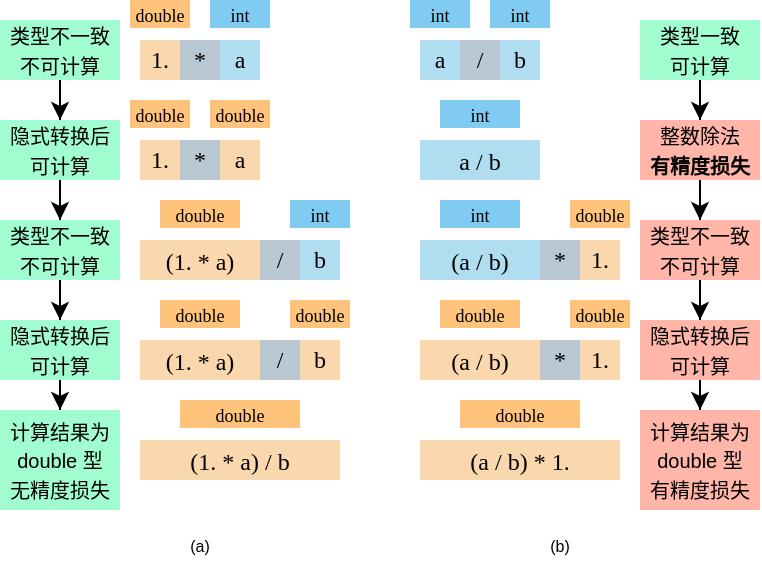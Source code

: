 <mxfile version="22.1.15" type="device">
  <diagram name="Page-1" id="xCV3qbr-aHJIMHQM99jd">
    <mxGraphModel dx="477" dy="327" grid="1" gridSize="10" guides="1" tooltips="1" connect="1" arrows="1" fold="1" page="1" pageScale="1" pageWidth="850" pageHeight="1100" math="0" shadow="0">
      <root>
        <mxCell id="0" />
        <mxCell id="1" parent="0" />
        <mxCell id="cRGoLz7t1oIb9Vsy95VB-5" value="&lt;font face=&quot;Consolas&quot;&gt;1.&lt;/font&gt;" style="rounded=0;whiteSpace=wrap;html=1;strokeColor=none;fillColor=#fad7ac;" parent="1" vertex="1">
          <mxGeometry x="180" y="150" width="20" height="20" as="geometry" />
        </mxCell>
        <mxCell id="cRGoLz7t1oIb9Vsy95VB-6" value="&lt;font face=&quot;Consolas&quot;&gt;*&lt;/font&gt;" style="rounded=0;whiteSpace=wrap;html=1;fillColor=#bac8d3;strokeColor=none;" parent="1" vertex="1">
          <mxGeometry x="200" y="150" width="20" height="20" as="geometry" />
        </mxCell>
        <mxCell id="cRGoLz7t1oIb9Vsy95VB-7" value="&lt;font face=&quot;Consolas&quot;&gt;a&lt;/font&gt;" style="rounded=0;whiteSpace=wrap;html=1;strokeColor=none;fillColor=#b1ddf0;" parent="1" vertex="1">
          <mxGeometry x="220" y="150" width="20" height="20" as="geometry" />
        </mxCell>
        <mxCell id="cRGoLz7t1oIb9Vsy95VB-8" value="&lt;font face=&quot;Consolas&quot;&gt;/&lt;/font&gt;" style="rounded=0;whiteSpace=wrap;html=1;strokeColor=none;fillColor=#bac8d3;" parent="1" vertex="1">
          <mxGeometry x="240" y="250" width="20" height="20" as="geometry" />
        </mxCell>
        <mxCell id="cRGoLz7t1oIb9Vsy95VB-9" value="&lt;font face=&quot;Consolas&quot;&gt;b&lt;/font&gt;" style="rounded=0;whiteSpace=wrap;html=1;strokeColor=none;fillColor=#b1ddf0;" parent="1" vertex="1">
          <mxGeometry x="260" y="250" width="20" height="20" as="geometry" />
        </mxCell>
        <mxCell id="cRGoLz7t1oIb9Vsy95VB-11" value="&lt;font face=&quot;consolas&quot; style=&quot;font-size: 9px;&quot;&gt;double&lt;/font&gt;" style="text;html=1;strokeColor=none;fillColor=#ffc37b;align=center;verticalAlign=middle;whiteSpace=wrap;rounded=0;gradientColor=none;horizontal=1;labelPosition=center;verticalLabelPosition=middle;" parent="1" vertex="1">
          <mxGeometry x="175" y="130" width="30" height="14" as="geometry" />
        </mxCell>
        <mxCell id="cRGoLz7t1oIb9Vsy95VB-13" value="&lt;font face=&quot;consolas&quot; style=&quot;font-size: 9px;&quot;&gt;int&lt;/font&gt;" style="text;html=1;strokeColor=none;fillColor=#80cbf2;align=center;verticalAlign=middle;whiteSpace=wrap;rounded=0;gradientColor=none;" parent="1" vertex="1">
          <mxGeometry x="215" y="130" width="30" height="14" as="geometry" />
        </mxCell>
        <mxCell id="cRGoLz7t1oIb9Vsy95VB-24" value="" style="edgeStyle=orthogonalEdgeStyle;rounded=0;orthogonalLoop=1;jettySize=auto;html=1;" parent="1" source="cRGoLz7t1oIb9Vsy95VB-15" target="cRGoLz7t1oIb9Vsy95VB-23" edge="1">
          <mxGeometry relative="1" as="geometry" />
        </mxCell>
        <mxCell id="cRGoLz7t1oIb9Vsy95VB-15" value="&lt;font style=&quot;font-size: 10px;&quot;&gt;类型不一致&lt;br&gt;不可计算&lt;/font&gt;" style="text;html=1;strokeColor=none;fillColor=#a1fcd0;align=center;verticalAlign=middle;whiteSpace=wrap;rounded=0;" parent="1" vertex="1">
          <mxGeometry x="110" y="140" width="60" height="30" as="geometry" />
        </mxCell>
        <mxCell id="cRGoLz7t1oIb9Vsy95VB-16" value="&lt;font face=&quot;Consolas&quot;&gt;1.&lt;/font&gt;" style="rounded=0;whiteSpace=wrap;html=1;strokeColor=none;fillColor=#fad7ac;" parent="1" vertex="1">
          <mxGeometry x="180" y="200" width="20" height="20" as="geometry" />
        </mxCell>
        <mxCell id="cRGoLz7t1oIb9Vsy95VB-17" value="&lt;font face=&quot;Consolas&quot;&gt;*&lt;/font&gt;" style="rounded=0;whiteSpace=wrap;html=1;fillColor=#bac8d3;strokeColor=none;" parent="1" vertex="1">
          <mxGeometry x="200" y="200" width="20" height="20" as="geometry" />
        </mxCell>
        <mxCell id="cRGoLz7t1oIb9Vsy95VB-18" value="&lt;font face=&quot;Consolas&quot;&gt;a&lt;/font&gt;" style="rounded=0;whiteSpace=wrap;html=1;strokeColor=none;fillColor=#fad7ac;" parent="1" vertex="1">
          <mxGeometry x="220" y="200" width="20" height="20" as="geometry" />
        </mxCell>
        <mxCell id="cRGoLz7t1oIb9Vsy95VB-42" style="edgeStyle=orthogonalEdgeStyle;rounded=0;orthogonalLoop=1;jettySize=auto;html=1;entryX=0.5;entryY=0;entryDx=0;entryDy=0;" parent="1" source="cRGoLz7t1oIb9Vsy95VB-23" target="cRGoLz7t1oIb9Vsy95VB-28" edge="1">
          <mxGeometry relative="1" as="geometry" />
        </mxCell>
        <mxCell id="cRGoLz7t1oIb9Vsy95VB-23" value="&lt;font style=&quot;font-size: 10px;&quot;&gt;隐式转换后&lt;br&gt;可计算&lt;/font&gt;" style="text;html=1;strokeColor=none;fillColor=#a1fcd0;align=center;verticalAlign=middle;whiteSpace=wrap;rounded=0;" parent="1" vertex="1">
          <mxGeometry x="110" y="190" width="60" height="30" as="geometry" />
        </mxCell>
        <mxCell id="cRGoLz7t1oIb9Vsy95VB-25" value="&lt;p style=&quot;line-height: 100%;&quot;&gt;&lt;font face=&quot;Consolas&quot;&gt;(1. * a)&lt;/font&gt;&lt;/p&gt;" style="rounded=0;whiteSpace=wrap;html=1;strokeColor=none;fillColor=#fad7ac;align=center;" parent="1" vertex="1">
          <mxGeometry x="180" y="250" width="60" height="20" as="geometry" />
        </mxCell>
        <mxCell id="cRGoLz7t1oIb9Vsy95VB-27" value="" style="edgeStyle=orthogonalEdgeStyle;rounded=0;orthogonalLoop=1;jettySize=auto;html=1;" parent="1" source="cRGoLz7t1oIb9Vsy95VB-28" target="cRGoLz7t1oIb9Vsy95VB-29" edge="1">
          <mxGeometry relative="1" as="geometry" />
        </mxCell>
        <mxCell id="cRGoLz7t1oIb9Vsy95VB-28" value="&lt;font style=&quot;font-size: 10px;&quot;&gt;类型不一致&lt;br&gt;不可计算&lt;/font&gt;" style="text;html=1;strokeColor=none;fillColor=#a1fcd0;align=center;verticalAlign=middle;whiteSpace=wrap;rounded=0;gradientColor=none;" parent="1" vertex="1">
          <mxGeometry x="110" y="240" width="60" height="30" as="geometry" />
        </mxCell>
        <mxCell id="cRGoLz7t1oIb9Vsy95VB-38" value="" style="edgeStyle=orthogonalEdgeStyle;rounded=0;orthogonalLoop=1;jettySize=auto;html=1;" parent="1" source="cRGoLz7t1oIb9Vsy95VB-29" target="cRGoLz7t1oIb9Vsy95VB-37" edge="1">
          <mxGeometry relative="1" as="geometry" />
        </mxCell>
        <mxCell id="cRGoLz7t1oIb9Vsy95VB-29" value="&lt;font style=&quot;font-size: 10px;&quot;&gt;隐式转换后&lt;br&gt;可计算&lt;/font&gt;" style="text;html=1;strokeColor=none;fillColor=#a1fcd0;align=center;verticalAlign=middle;whiteSpace=wrap;rounded=0;" parent="1" vertex="1">
          <mxGeometry x="110" y="290" width="60" height="30" as="geometry" />
        </mxCell>
        <mxCell id="cRGoLz7t1oIb9Vsy95VB-30" value="&lt;font face=&quot;Consolas&quot;&gt;/&lt;/font&gt;" style="rounded=0;whiteSpace=wrap;html=1;strokeColor=none;fillColor=#bac8d3;" parent="1" vertex="1">
          <mxGeometry x="240" y="300" width="20" height="20" as="geometry" />
        </mxCell>
        <mxCell id="cRGoLz7t1oIb9Vsy95VB-31" value="&lt;font face=&quot;Consolas&quot;&gt;b&lt;/font&gt;" style="rounded=0;whiteSpace=wrap;html=1;strokeColor=none;fillColor=#fad7ac;" parent="1" vertex="1">
          <mxGeometry x="260" y="300" width="20" height="20" as="geometry" />
        </mxCell>
        <mxCell id="cRGoLz7t1oIb9Vsy95VB-33" value="&lt;p style=&quot;line-height: 100%;&quot;&gt;&lt;font face=&quot;Consolas&quot;&gt;(1. * a)&lt;/font&gt;&lt;/p&gt;" style="rounded=0;whiteSpace=wrap;html=1;strokeColor=none;fillColor=#fad7ac;align=center;" parent="1" vertex="1">
          <mxGeometry x="180" y="300" width="60" height="20" as="geometry" />
        </mxCell>
        <mxCell id="cRGoLz7t1oIb9Vsy95VB-35" value="&lt;p style=&quot;line-height: 100%;&quot;&gt;&lt;font face=&quot;Consolas&quot;&gt;(1. * a) / b&lt;/font&gt;&lt;/p&gt;" style="rounded=0;whiteSpace=wrap;html=1;strokeColor=none;fillColor=#fad7ac;align=center;" parent="1" vertex="1">
          <mxGeometry x="180" y="350" width="100" height="20" as="geometry" />
        </mxCell>
        <mxCell id="cRGoLz7t1oIb9Vsy95VB-37" value="&lt;font style=&quot;font-size: 10px;&quot;&gt;计算结果为&lt;br&gt;double 型&lt;br&gt;无精度损失&lt;br&gt;&lt;/font&gt;" style="text;html=1;strokeColor=none;fillColor=#a1fcd0;align=center;verticalAlign=middle;whiteSpace=wrap;rounded=0;" parent="1" vertex="1">
          <mxGeometry x="110" y="335" width="60" height="50" as="geometry" />
        </mxCell>
        <mxCell id="XmA19EqEdnV4cqe7tHVO-2" value="&lt;h2 style=&quot;font-size: 8px;&quot;&gt;&lt;span style=&quot;font-weight: normal; background-color: initial;&quot;&gt;&lt;font style=&quot;font-size: 8px;&quot;&gt;(a&lt;/font&gt;&lt;font style=&quot;font-size: 8px;&quot;&gt;)&lt;/font&gt;&lt;/span&gt;&lt;br&gt;&lt;/h2&gt;" style="text;html=1;strokeColor=none;fillColor=none;align=center;verticalAlign=middle;whiteSpace=wrap;rounded=0;" parent="1" vertex="1">
          <mxGeometry x="180" y="395" width="60" height="15" as="geometry" />
        </mxCell>
        <mxCell id="XeMqBI3337VZsXZ9aHH5-1" value="&lt;font face=&quot;Consolas&quot;&gt;a&lt;/font&gt;" style="rounded=0;whiteSpace=wrap;html=1;strokeColor=none;fillColor=#b1ddf0;" parent="1" vertex="1">
          <mxGeometry x="320" y="150" width="20" height="20" as="geometry" />
        </mxCell>
        <mxCell id="XeMqBI3337VZsXZ9aHH5-2" value="&lt;font face=&quot;Consolas&quot;&gt;/&lt;/font&gt;" style="rounded=0;whiteSpace=wrap;html=1;fillColor=#bac8d3;strokeColor=none;" parent="1" vertex="1">
          <mxGeometry x="340" y="150" width="20" height="20" as="geometry" />
        </mxCell>
        <mxCell id="XeMqBI3337VZsXZ9aHH5-3" value="&lt;font face=&quot;Consolas&quot;&gt;b&lt;/font&gt;" style="rounded=0;whiteSpace=wrap;html=1;strokeColor=none;fillColor=#b1ddf0;" parent="1" vertex="1">
          <mxGeometry x="360" y="150" width="20" height="20" as="geometry" />
        </mxCell>
        <mxCell id="XeMqBI3337VZsXZ9aHH5-4" value="&lt;font face=&quot;Consolas&quot;&gt;*&lt;/font&gt;" style="rounded=0;whiteSpace=wrap;html=1;strokeColor=none;fillColor=#bac8d3;" parent="1" vertex="1">
          <mxGeometry x="380" y="250" width="20" height="20" as="geometry" />
        </mxCell>
        <mxCell id="XeMqBI3337VZsXZ9aHH5-5" value="&lt;font face=&quot;Consolas&quot;&gt;1.&lt;br&gt;&lt;/font&gt;" style="rounded=0;whiteSpace=wrap;html=1;strokeColor=none;fillColor=#fad7ac;" parent="1" vertex="1">
          <mxGeometry x="400" y="250" width="20" height="20" as="geometry" />
        </mxCell>
        <mxCell id="XeMqBI3337VZsXZ9aHH5-9" value="" style="edgeStyle=orthogonalEdgeStyle;rounded=0;orthogonalLoop=1;jettySize=auto;html=1;" parent="1" source="XeMqBI3337VZsXZ9aHH5-10" target="XeMqBI3337VZsXZ9aHH5-17" edge="1">
          <mxGeometry relative="1" as="geometry" />
        </mxCell>
        <mxCell id="XeMqBI3337VZsXZ9aHH5-10" value="&lt;font style=&quot;font-size: 10px;&quot;&gt;类型一致&lt;br&gt;可计算&lt;/font&gt;" style="text;html=1;strokeColor=none;fillColor=#a1fcd0;align=center;verticalAlign=middle;whiteSpace=wrap;rounded=0;" parent="1" vertex="1">
          <mxGeometry x="430" y="140" width="60" height="30" as="geometry" />
        </mxCell>
        <mxCell id="XeMqBI3337VZsXZ9aHH5-16" style="edgeStyle=orthogonalEdgeStyle;rounded=0;orthogonalLoop=1;jettySize=auto;html=1;entryX=0.5;entryY=0;entryDx=0;entryDy=0;" parent="1" source="XeMqBI3337VZsXZ9aHH5-17" target="XeMqBI3337VZsXZ9aHH5-21" edge="1">
          <mxGeometry relative="1" as="geometry" />
        </mxCell>
        <mxCell id="XeMqBI3337VZsXZ9aHH5-17" value="&lt;span style=&quot;font-size: 10px;&quot;&gt;整数除法&lt;br&gt;&lt;b&gt;有精度损失&lt;/b&gt;&lt;/span&gt;" style="text;html=1;strokeColor=none;fillColor=#ffb5a8;align=center;verticalAlign=middle;whiteSpace=wrap;rounded=0;" parent="1" vertex="1">
          <mxGeometry x="430" y="190" width="60" height="30" as="geometry" />
        </mxCell>
        <mxCell id="XeMqBI3337VZsXZ9aHH5-18" value="&lt;p style=&quot;line-height: 100%;&quot;&gt;&lt;font face=&quot;Consolas&quot;&gt;(a / b)&lt;/font&gt;&lt;/p&gt;" style="rounded=0;whiteSpace=wrap;html=1;strokeColor=none;fillColor=#b1ddf0;align=center;" parent="1" vertex="1">
          <mxGeometry x="320" y="250" width="60" height="20" as="geometry" />
        </mxCell>
        <mxCell id="XeMqBI3337VZsXZ9aHH5-20" value="" style="edgeStyle=orthogonalEdgeStyle;rounded=0;orthogonalLoop=1;jettySize=auto;html=1;" parent="1" source="XeMqBI3337VZsXZ9aHH5-21" target="XeMqBI3337VZsXZ9aHH5-23" edge="1">
          <mxGeometry relative="1" as="geometry" />
        </mxCell>
        <mxCell id="XeMqBI3337VZsXZ9aHH5-21" value="&lt;font style=&quot;font-size: 10px;&quot;&gt;类型不一致&lt;br&gt;不可计算&lt;/font&gt;" style="text;html=1;strokeColor=none;fillColor=#ffb5a8;align=center;verticalAlign=middle;whiteSpace=wrap;rounded=0;" parent="1" vertex="1">
          <mxGeometry x="430" y="240" width="60" height="30" as="geometry" />
        </mxCell>
        <mxCell id="XeMqBI3337VZsXZ9aHH5-22" value="" style="edgeStyle=orthogonalEdgeStyle;rounded=0;orthogonalLoop=1;jettySize=auto;html=1;" parent="1" source="XeMqBI3337VZsXZ9aHH5-23" target="XeMqBI3337VZsXZ9aHH5-31" edge="1">
          <mxGeometry relative="1" as="geometry" />
        </mxCell>
        <mxCell id="XeMqBI3337VZsXZ9aHH5-23" value="&lt;font style=&quot;font-size: 10px;&quot;&gt;隐式转换后&lt;br&gt;可计算&lt;/font&gt;" style="text;html=1;strokeColor=none;fillColor=#ffb5a8;align=center;verticalAlign=middle;whiteSpace=wrap;rounded=0;" parent="1" vertex="1">
          <mxGeometry x="430" y="290" width="60" height="30" as="geometry" />
        </mxCell>
        <mxCell id="XeMqBI3337VZsXZ9aHH5-24" value="&lt;font face=&quot;Consolas&quot;&gt;*&lt;/font&gt;" style="rounded=0;whiteSpace=wrap;html=1;strokeColor=none;fillColor=#bac8d3;" parent="1" vertex="1">
          <mxGeometry x="380" y="300" width="20" height="20" as="geometry" />
        </mxCell>
        <mxCell id="XeMqBI3337VZsXZ9aHH5-25" value="&lt;font face=&quot;Consolas&quot;&gt;1.&lt;/font&gt;" style="rounded=0;whiteSpace=wrap;html=1;strokeColor=none;fillColor=#fad7ac;" parent="1" vertex="1">
          <mxGeometry x="400" y="300" width="20" height="20" as="geometry" />
        </mxCell>
        <mxCell id="XeMqBI3337VZsXZ9aHH5-27" value="&lt;p style=&quot;line-height: 100%;&quot;&gt;&lt;font face=&quot;Consolas&quot;&gt;(a / b)&lt;/font&gt;&lt;/p&gt;" style="rounded=0;whiteSpace=wrap;html=1;strokeColor=none;fillColor=#fad7ac;align=center;" parent="1" vertex="1">
          <mxGeometry x="320" y="300" width="60" height="20" as="geometry" />
        </mxCell>
        <mxCell id="XeMqBI3337VZsXZ9aHH5-29" value="&lt;p style=&quot;line-height: 100%;&quot;&gt;&lt;font face=&quot;Consolas&quot;&gt;(a / b) * 1.&lt;/font&gt;&lt;/p&gt;" style="rounded=0;whiteSpace=wrap;html=1;strokeColor=none;fillColor=#fad7ac;align=center;" parent="1" vertex="1">
          <mxGeometry x="320" y="350" width="100" height="20" as="geometry" />
        </mxCell>
        <mxCell id="XeMqBI3337VZsXZ9aHH5-31" value="&lt;font style=&quot;font-size: 10px;&quot;&gt;计算结果为&lt;br&gt;double 型&lt;br&gt;有精度损失&lt;br&gt;&lt;/font&gt;" style="text;html=1;strokeColor=none;fillColor=#ffb5a8;align=center;verticalAlign=middle;whiteSpace=wrap;rounded=0;" parent="1" vertex="1">
          <mxGeometry x="430" y="335" width="60" height="50" as="geometry" />
        </mxCell>
        <mxCell id="XeMqBI3337VZsXZ9aHH5-33" value="&lt;p style=&quot;line-height: 100%;&quot;&gt;&lt;font face=&quot;Consolas&quot;&gt;a / b&lt;/font&gt;&lt;/p&gt;" style="rounded=0;whiteSpace=wrap;html=1;strokeColor=none;fillColor=#b1ddf0;align=center;" parent="1" vertex="1">
          <mxGeometry x="320" y="200" width="60" height="20" as="geometry" />
        </mxCell>
        <mxCell id="XeMqBI3337VZsXZ9aHH5-34" value="&lt;h2 style=&quot;font-size: 8px;&quot;&gt;&lt;span style=&quot;font-weight: 400;&quot;&gt;(b)&lt;/span&gt;&lt;/h2&gt;" style="text;html=1;strokeColor=none;fillColor=none;align=center;verticalAlign=middle;whiteSpace=wrap;rounded=0;" parent="1" vertex="1">
          <mxGeometry x="360" y="395" width="60" height="15" as="geometry" />
        </mxCell>
        <mxCell id="-E-i0b-h9xtovGAlGGk8-1" value="&lt;font face=&quot;consolas&quot; style=&quot;font-size: 9px;&quot;&gt;double&lt;/font&gt;" style="text;html=1;strokeColor=none;fillColor=#ffc37b;align=center;verticalAlign=middle;whiteSpace=wrap;rounded=0;gradientColor=none;horizontal=1;labelPosition=center;verticalLabelPosition=middle;" parent="1" vertex="1">
          <mxGeometry x="175" y="180" width="30" height="14" as="geometry" />
        </mxCell>
        <mxCell id="-E-i0b-h9xtovGAlGGk8-2" value="&lt;font face=&quot;consolas&quot; style=&quot;font-size: 9px;&quot;&gt;double&lt;/font&gt;" style="text;html=1;strokeColor=none;fillColor=#ffc37b;align=center;verticalAlign=middle;whiteSpace=wrap;rounded=0;gradientColor=none;horizontal=1;labelPosition=center;verticalLabelPosition=middle;" parent="1" vertex="1">
          <mxGeometry x="215" y="180" width="30" height="14" as="geometry" />
        </mxCell>
        <mxCell id="-E-i0b-h9xtovGAlGGk8-3" value="&lt;font face=&quot;consolas&quot; style=&quot;font-size: 9px;&quot;&gt;double&lt;/font&gt;" style="text;html=1;strokeColor=none;fillColor=#ffc37b;align=center;verticalAlign=middle;whiteSpace=wrap;rounded=0;gradientColor=none;horizontal=1;labelPosition=center;verticalLabelPosition=middle;" parent="1" vertex="1">
          <mxGeometry x="190" y="230" width="40" height="14" as="geometry" />
        </mxCell>
        <mxCell id="-E-i0b-h9xtovGAlGGk8-4" value="&lt;font face=&quot;consolas&quot; style=&quot;font-size: 9px;&quot;&gt;double&lt;/font&gt;" style="text;html=1;strokeColor=none;fillColor=#ffc37b;align=center;verticalAlign=middle;whiteSpace=wrap;rounded=0;gradientColor=none;horizontal=1;labelPosition=center;verticalLabelPosition=middle;" parent="1" vertex="1">
          <mxGeometry x="190" y="280" width="40" height="14" as="geometry" />
        </mxCell>
        <mxCell id="-E-i0b-h9xtovGAlGGk8-5" value="&lt;font face=&quot;consolas&quot; style=&quot;font-size: 9px;&quot;&gt;double&lt;/font&gt;" style="text;html=1;strokeColor=none;fillColor=#ffc37b;align=center;verticalAlign=middle;whiteSpace=wrap;rounded=0;gradientColor=none;horizontal=1;labelPosition=center;verticalLabelPosition=middle;" parent="1" vertex="1">
          <mxGeometry x="255" y="280" width="30" height="14" as="geometry" />
        </mxCell>
        <mxCell id="-E-i0b-h9xtovGAlGGk8-6" value="&lt;font face=&quot;consolas&quot; style=&quot;font-size: 9px;&quot;&gt;int&lt;/font&gt;" style="text;html=1;strokeColor=none;fillColor=#80cbf2;align=center;verticalAlign=middle;whiteSpace=wrap;rounded=0;gradientColor=none;" parent="1" vertex="1">
          <mxGeometry x="255" y="230" width="30" height="14" as="geometry" />
        </mxCell>
        <mxCell id="-E-i0b-h9xtovGAlGGk8-7" value="&lt;font face=&quot;consolas&quot; style=&quot;font-size: 9px;&quot;&gt;double&lt;/font&gt;" style="text;html=1;strokeColor=none;fillColor=#ffc37b;align=center;verticalAlign=middle;whiteSpace=wrap;rounded=0;gradientColor=none;horizontal=1;labelPosition=center;verticalLabelPosition=middle;" parent="1" vertex="1">
          <mxGeometry x="200" y="330" width="60" height="14" as="geometry" />
        </mxCell>
        <mxCell id="-E-i0b-h9xtovGAlGGk8-8" value="&lt;font face=&quot;consolas&quot; style=&quot;font-size: 9px;&quot;&gt;double&lt;/font&gt;" style="text;html=1;strokeColor=none;fillColor=#ffc37b;align=center;verticalAlign=middle;whiteSpace=wrap;rounded=0;gradientColor=none;horizontal=1;labelPosition=center;verticalLabelPosition=middle;" parent="1" vertex="1">
          <mxGeometry x="340" y="330" width="60" height="14" as="geometry" />
        </mxCell>
        <mxCell id="-E-i0b-h9xtovGAlGGk8-9" value="&lt;font face=&quot;consolas&quot; style=&quot;font-size: 9px;&quot;&gt;double&lt;/font&gt;" style="text;html=1;strokeColor=none;fillColor=#ffc37b;align=center;verticalAlign=middle;whiteSpace=wrap;rounded=0;gradientColor=none;horizontal=1;labelPosition=center;verticalLabelPosition=middle;" parent="1" vertex="1">
          <mxGeometry x="330" y="280" width="40" height="14" as="geometry" />
        </mxCell>
        <mxCell id="-E-i0b-h9xtovGAlGGk8-10" value="&lt;font face=&quot;consolas&quot; style=&quot;font-size: 9px;&quot;&gt;double&lt;/font&gt;" style="text;html=1;strokeColor=none;fillColor=#ffc37b;align=center;verticalAlign=middle;whiteSpace=wrap;rounded=0;gradientColor=none;horizontal=1;labelPosition=center;verticalLabelPosition=middle;" parent="1" vertex="1">
          <mxGeometry x="395" y="280" width="30" height="14" as="geometry" />
        </mxCell>
        <mxCell id="-E-i0b-h9xtovGAlGGk8-11" value="&lt;font face=&quot;consolas&quot; style=&quot;font-size: 9px;&quot;&gt;int&lt;/font&gt;" style="text;html=1;strokeColor=none;fillColor=#80cbf2;align=center;verticalAlign=middle;whiteSpace=wrap;rounded=0;gradientColor=none;" parent="1" vertex="1">
          <mxGeometry x="330" y="230" width="40" height="14" as="geometry" />
        </mxCell>
        <mxCell id="-E-i0b-h9xtovGAlGGk8-12" value="&lt;font face=&quot;consolas&quot; style=&quot;font-size: 9px;&quot;&gt;double&lt;/font&gt;" style="text;html=1;strokeColor=none;fillColor=#ffc37b;align=center;verticalAlign=middle;whiteSpace=wrap;rounded=0;gradientColor=none;horizontal=1;labelPosition=center;verticalLabelPosition=middle;" parent="1" vertex="1">
          <mxGeometry x="395" y="230" width="30" height="14" as="geometry" />
        </mxCell>
        <mxCell id="-E-i0b-h9xtovGAlGGk8-13" value="&lt;font face=&quot;consolas&quot; style=&quot;font-size: 9px;&quot;&gt;int&lt;/font&gt;" style="text;html=1;strokeColor=none;fillColor=#80cbf2;align=center;verticalAlign=middle;whiteSpace=wrap;rounded=0;gradientColor=none;" parent="1" vertex="1">
          <mxGeometry x="330" y="180" width="40" height="14" as="geometry" />
        </mxCell>
        <mxCell id="-E-i0b-h9xtovGAlGGk8-14" value="&lt;font face=&quot;consolas&quot; style=&quot;font-size: 9px;&quot;&gt;int&lt;/font&gt;" style="text;html=1;strokeColor=none;fillColor=#80cbf2;align=center;verticalAlign=middle;whiteSpace=wrap;rounded=0;gradientColor=none;" parent="1" vertex="1">
          <mxGeometry x="315" y="130" width="30" height="14" as="geometry" />
        </mxCell>
        <mxCell id="-E-i0b-h9xtovGAlGGk8-15" value="&lt;font face=&quot;consolas&quot; style=&quot;font-size: 9px;&quot;&gt;int&lt;/font&gt;" style="text;html=1;strokeColor=none;fillColor=#80cbf2;align=center;verticalAlign=middle;whiteSpace=wrap;rounded=0;gradientColor=none;" parent="1" vertex="1">
          <mxGeometry x="355" y="130" width="30" height="14" as="geometry" />
        </mxCell>
      </root>
    </mxGraphModel>
  </diagram>
</mxfile>
